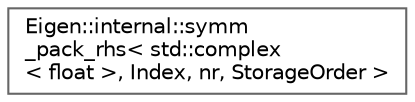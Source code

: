 digraph "Graphical Class Hierarchy"
{
 // LATEX_PDF_SIZE
  bgcolor="transparent";
  edge [fontname=Helvetica,fontsize=10,labelfontname=Helvetica,labelfontsize=10];
  node [fontname=Helvetica,fontsize=10,shape=box,height=0.2,width=0.4];
  rankdir="LR";
  Node0 [id="Node000000",label="Eigen::internal::symm\l_pack_rhs\< std::complex\l\< float \>, Index, nr, StorageOrder \>",height=0.2,width=0.4,color="grey40", fillcolor="white", style="filled",URL="$structEigen_1_1internal_1_1symm__pack__rhs_3_01std_1_1complex_3_01float_01_4_00_01Index_00_01nr_00_01StorageOrder_01_4.html",tooltip=" "];
}
